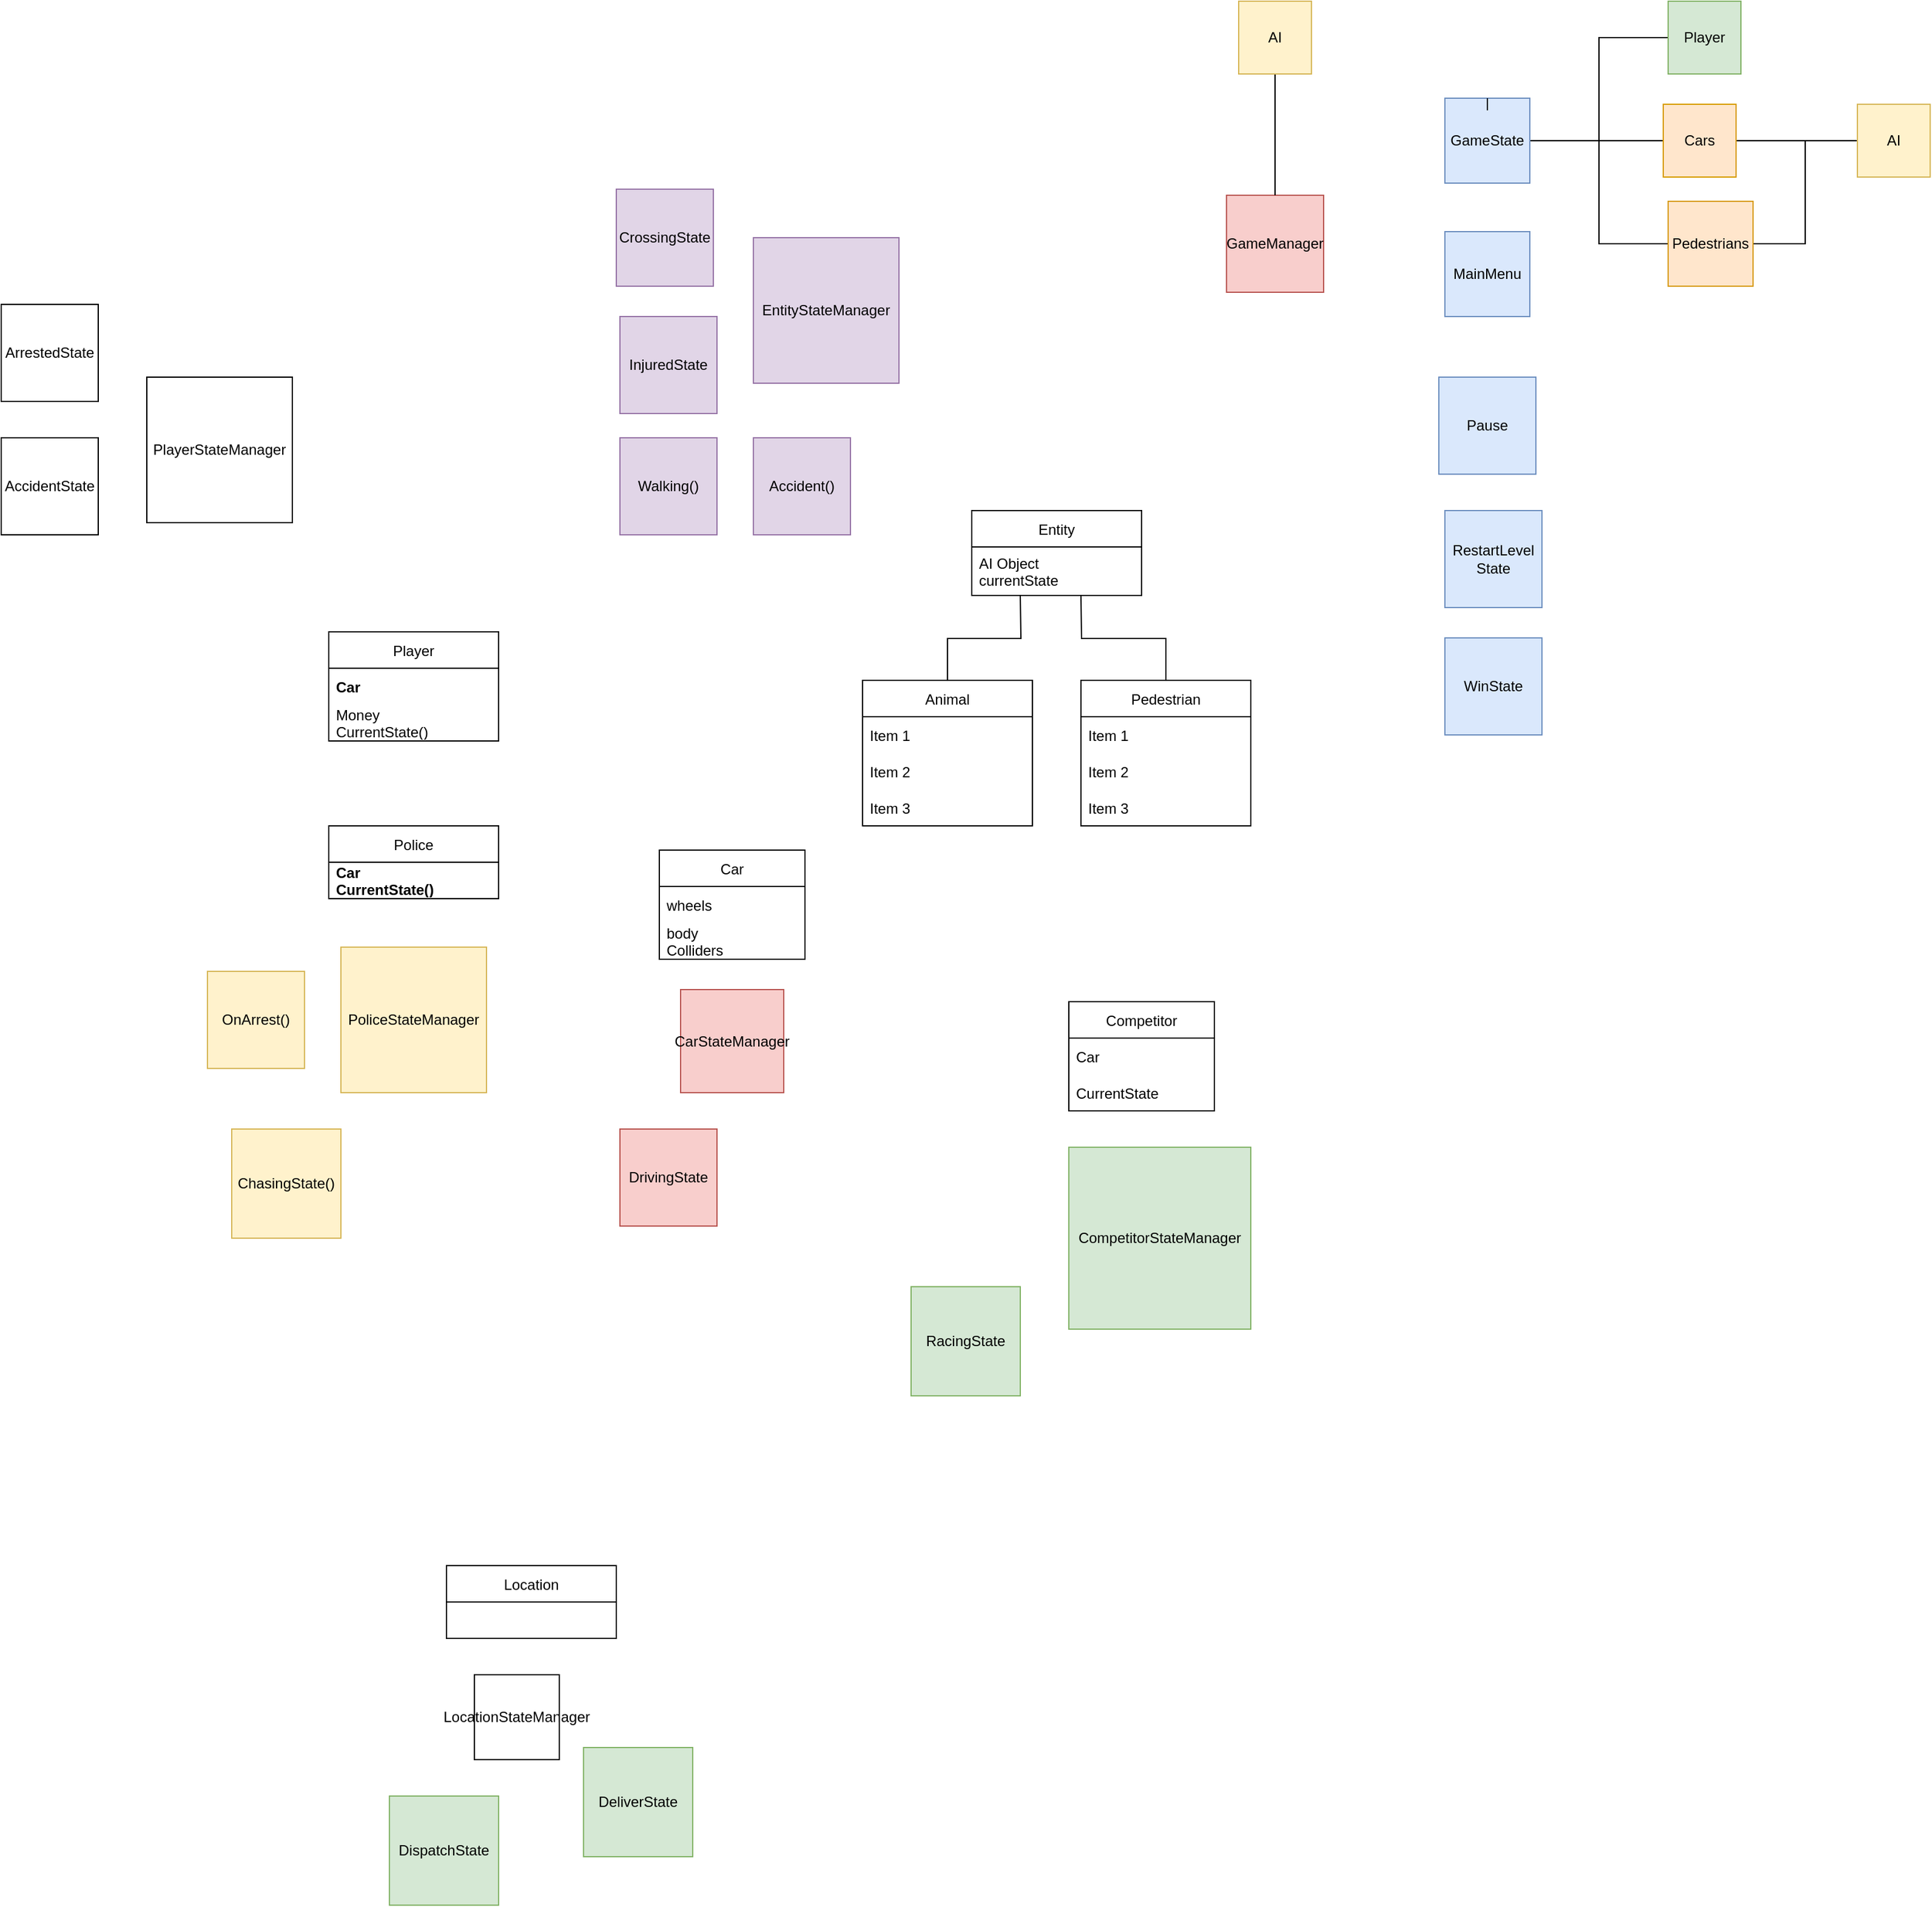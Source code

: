 <mxfile version="20.2.2" type="github">
  <diagram id="KCdFq_aJVYMQJVR3sxZB" name="Page-1">
    <mxGraphModel dx="2600" dy="493" grid="1" gridSize="10" guides="1" tooltips="1" connect="1" arrows="1" fold="1" page="1" pageScale="1" pageWidth="827" pageHeight="1169" math="0" shadow="0">
      <root>
        <mxCell id="0" />
        <mxCell id="1" parent="0" />
        <mxCell id="Yn9IhUXPBxkM2OgWKESt-1" value="GameManager&lt;br&gt;" style="whiteSpace=wrap;html=1;aspect=fixed;fillColor=#f8cecc;strokeColor=#b85450;direction=south;" parent="1" vertex="1">
          <mxGeometry x="50" y="200" width="80" height="80" as="geometry" />
        </mxCell>
        <mxCell id="Yn9IhUXPBxkM2OgWKESt-16" style="edgeStyle=orthogonalEdgeStyle;rounded=0;orthogonalLoop=1;jettySize=auto;html=1;entryX=0;entryY=0.5;entryDx=0;entryDy=0;endArrow=none;endFill=0;strokeColor=default;" parent="1" source="Yn9IhUXPBxkM2OgWKESt-2" target="Yn9IhUXPBxkM2OgWKESt-9" edge="1">
          <mxGeometry relative="1" as="geometry" />
        </mxCell>
        <mxCell id="Yn9IhUXPBxkM2OgWKESt-17" style="edgeStyle=orthogonalEdgeStyle;rounded=0;orthogonalLoop=1;jettySize=auto;html=1;entryX=0;entryY=0.5;entryDx=0;entryDy=0;endArrow=none;endFill=0;strokeColor=default;" parent="1" source="Yn9IhUXPBxkM2OgWKESt-2" target="Yn9IhUXPBxkM2OgWKESt-5" edge="1">
          <mxGeometry relative="1" as="geometry" />
        </mxCell>
        <mxCell id="Yn9IhUXPBxkM2OgWKESt-18" style="edgeStyle=orthogonalEdgeStyle;rounded=0;orthogonalLoop=1;jettySize=auto;html=1;endArrow=none;endFill=0;strokeColor=default;" parent="1" source="Yn9IhUXPBxkM2OgWKESt-2" target="Yn9IhUXPBxkM2OgWKESt-8" edge="1">
          <mxGeometry relative="1" as="geometry" />
        </mxCell>
        <mxCell id="Yn9IhUXPBxkM2OgWKESt-2" value="GameState" style="whiteSpace=wrap;html=1;aspect=fixed;fillColor=#dae8fc;strokeColor=#6c8ebf;" parent="1" vertex="1">
          <mxGeometry x="230" y="120" width="70" height="70" as="geometry" />
        </mxCell>
        <mxCell id="Yn9IhUXPBxkM2OgWKESt-3" value="MainMenu" style="whiteSpace=wrap;html=1;aspect=fixed;fillColor=#dae8fc;strokeColor=#6c8ebf;" parent="1" vertex="1">
          <mxGeometry x="230" y="230" width="70" height="70" as="geometry" />
        </mxCell>
        <mxCell id="Yn9IhUXPBxkM2OgWKESt-5" value="Player" style="whiteSpace=wrap;html=1;aspect=fixed;fillColor=#d5e8d4;strokeColor=#82b366;" parent="1" vertex="1">
          <mxGeometry x="414" y="40" width="60" height="60" as="geometry" />
        </mxCell>
        <mxCell id="Yn9IhUXPBxkM2OgWKESt-7" value="" style="edgeStyle=orthogonalEdgeStyle;rounded=0;orthogonalLoop=1;jettySize=auto;html=1;strokeColor=default;endArrow=none;endFill=0;" parent="1" source="Yn9IhUXPBxkM2OgWKESt-6" target="Yn9IhUXPBxkM2OgWKESt-1" edge="1">
          <mxGeometry relative="1" as="geometry" />
        </mxCell>
        <mxCell id="Yn9IhUXPBxkM2OgWKESt-6" value="AI" style="whiteSpace=wrap;html=1;aspect=fixed;fillColor=#fff2cc;strokeColor=#d6b656;" parent="1" vertex="1">
          <mxGeometry x="60" y="40" width="60" height="60" as="geometry" />
        </mxCell>
        <mxCell id="Yn9IhUXPBxkM2OgWKESt-11" style="edgeStyle=orthogonalEdgeStyle;rounded=0;orthogonalLoop=1;jettySize=auto;html=1;entryX=0;entryY=0.5;entryDx=0;entryDy=0;endArrow=none;endFill=0;strokeColor=default;" parent="1" source="Yn9IhUXPBxkM2OgWKESt-8" target="Yn9IhUXPBxkM2OgWKESt-10" edge="1">
          <mxGeometry relative="1" as="geometry" />
        </mxCell>
        <mxCell id="Yn9IhUXPBxkM2OgWKESt-8" value="Cars" style="whiteSpace=wrap;html=1;aspect=fixed;fillColor=#ffe6cc;strokeColor=#d79b00;" parent="1" vertex="1">
          <mxGeometry x="410" y="125" width="60" height="60" as="geometry" />
        </mxCell>
        <mxCell id="Yn9IhUXPBxkM2OgWKESt-12" style="edgeStyle=orthogonalEdgeStyle;rounded=0;orthogonalLoop=1;jettySize=auto;html=1;entryX=0;entryY=0.5;entryDx=0;entryDy=0;endArrow=none;endFill=0;strokeColor=default;" parent="1" source="Yn9IhUXPBxkM2OgWKESt-9" target="Yn9IhUXPBxkM2OgWKESt-10" edge="1">
          <mxGeometry relative="1" as="geometry" />
        </mxCell>
        <mxCell id="Yn9IhUXPBxkM2OgWKESt-9" value="Pedestrians" style="whiteSpace=wrap;html=1;aspect=fixed;fillColor=#ffe6cc;strokeColor=#d79b00;" parent="1" vertex="1">
          <mxGeometry x="414" y="205" width="70" height="70" as="geometry" />
        </mxCell>
        <mxCell id="Yn9IhUXPBxkM2OgWKESt-10" value="AI" style="whiteSpace=wrap;html=1;aspect=fixed;fillColor=#fff2cc;strokeColor=#d6b656;" parent="1" vertex="1">
          <mxGeometry x="570" y="125" width="60" height="60" as="geometry" />
        </mxCell>
        <mxCell id="Yn9IhUXPBxkM2OgWKESt-23" value="Car" style="swimlane;fontStyle=0;childLayout=stackLayout;horizontal=1;startSize=30;horizontalStack=0;resizeParent=1;resizeParentMax=0;resizeLast=0;collapsible=1;marginBottom=0;" parent="1" vertex="1">
          <mxGeometry x="-417.5" y="740" width="120" height="90" as="geometry" />
        </mxCell>
        <mxCell id="Yn9IhUXPBxkM2OgWKESt-25" value="wheels" style="text;strokeColor=none;fillColor=none;align=left;verticalAlign=middle;spacingLeft=4;spacingRight=4;overflow=hidden;points=[[0,0.5],[1,0.5]];portConstraint=eastwest;rotatable=0;" parent="Yn9IhUXPBxkM2OgWKESt-23" vertex="1">
          <mxGeometry y="30" width="120" height="30" as="geometry" />
        </mxCell>
        <mxCell id="Yn9IhUXPBxkM2OgWKESt-26" value="body&#xa;Colliders" style="text;strokeColor=none;fillColor=none;align=left;verticalAlign=middle;spacingLeft=4;spacingRight=4;overflow=hidden;points=[[0,0.5],[1,0.5]];portConstraint=eastwest;rotatable=0;" parent="Yn9IhUXPBxkM2OgWKESt-23" vertex="1">
          <mxGeometry y="60" width="120" height="30" as="geometry" />
        </mxCell>
        <mxCell id="Yn9IhUXPBxkM2OgWKESt-36" value="Player" style="swimlane;fontStyle=0;childLayout=stackLayout;horizontal=1;startSize=30;horizontalStack=0;resizeParent=1;resizeParentMax=0;resizeLast=0;collapsible=1;marginBottom=0;" parent="1" vertex="1">
          <mxGeometry x="-690" y="560" width="140" height="90" as="geometry" />
        </mxCell>
        <mxCell id="Yn9IhUXPBxkM2OgWKESt-37" value="Car" style="text;strokeColor=none;fillColor=none;align=left;verticalAlign=middle;spacingLeft=4;spacingRight=4;overflow=hidden;points=[[0,0.5],[1,0.5]];portConstraint=eastwest;rotatable=0;fontStyle=1" parent="Yn9IhUXPBxkM2OgWKESt-36" vertex="1">
          <mxGeometry y="30" width="140" height="30" as="geometry" />
        </mxCell>
        <mxCell id="Yn9IhUXPBxkM2OgWKESt-38" value="Money&#xa;CurrentState()" style="text;strokeColor=none;fillColor=none;align=left;verticalAlign=middle;spacingLeft=4;spacingRight=4;overflow=hidden;points=[[0,0.5],[1,0.5]];portConstraint=eastwest;rotatable=0;" parent="Yn9IhUXPBxkM2OgWKESt-36" vertex="1">
          <mxGeometry y="60" width="140" height="30" as="geometry" />
        </mxCell>
        <mxCell id="Yn9IhUXPBxkM2OgWKESt-45" value="Police" style="swimlane;fontStyle=0;childLayout=stackLayout;horizontal=1;startSize=30;horizontalStack=0;resizeParent=1;resizeParentMax=0;resizeLast=0;collapsible=1;marginBottom=0;" parent="1" vertex="1">
          <mxGeometry x="-690" y="720" width="140" height="60" as="geometry" />
        </mxCell>
        <mxCell id="Yn9IhUXPBxkM2OgWKESt-46" value="Car&#xa;CurrentState()" style="text;strokeColor=none;fillColor=none;align=left;verticalAlign=middle;spacingLeft=4;spacingRight=4;overflow=hidden;points=[[0,0.5],[1,0.5]];portConstraint=eastwest;rotatable=0;fontStyle=1" parent="Yn9IhUXPBxkM2OgWKESt-45" vertex="1">
          <mxGeometry y="30" width="140" height="30" as="geometry" />
        </mxCell>
        <mxCell id="Yn9IhUXPBxkM2OgWKESt-48" value="ChasingState()" style="whiteSpace=wrap;html=1;aspect=fixed;fillColor=#fff2cc;strokeColor=#d6b656;" parent="1" vertex="1">
          <mxGeometry x="-770" y="970" width="90" height="90" as="geometry" />
        </mxCell>
        <mxCell id="Yn9IhUXPBxkM2OgWKESt-49" value="OnArrest()" style="whiteSpace=wrap;html=1;aspect=fixed;fillColor=#fff2cc;strokeColor=#d6b656;" parent="1" vertex="1">
          <mxGeometry x="-790" y="840" width="80" height="80" as="geometry" />
        </mxCell>
        <mxCell id="Yn9IhUXPBxkM2OgWKESt-55" value="ArrestedState" style="whiteSpace=wrap;html=1;aspect=fixed;" parent="1" vertex="1">
          <mxGeometry x="-960" y="290" width="80" height="80" as="geometry" />
        </mxCell>
        <mxCell id="Yn9IhUXPBxkM2OgWKESt-56" value="PoliceStateManager" style="whiteSpace=wrap;html=1;aspect=fixed;fillColor=#fff2cc;strokeColor=#d6b656;" parent="1" vertex="1">
          <mxGeometry x="-680" y="820" width="120" height="120" as="geometry" />
        </mxCell>
        <mxCell id="Yn9IhUXPBxkM2OgWKESt-57" value="PlayerStateManager" style="whiteSpace=wrap;html=1;aspect=fixed;" parent="1" vertex="1">
          <mxGeometry x="-840" y="350" width="120" height="120" as="geometry" />
        </mxCell>
        <mxCell id="Yn9IhUXPBxkM2OgWKESt-74" style="edgeStyle=orthogonalEdgeStyle;rounded=0;orthogonalLoop=1;jettySize=auto;html=1;endArrow=none;endFill=0;strokeColor=default;" parent="1" source="Yn9IhUXPBxkM2OgWKESt-58" edge="1">
          <mxGeometry relative="1" as="geometry">
            <mxPoint x="-120" y="530" as="targetPoint" />
          </mxGeometry>
        </mxCell>
        <mxCell id="Yn9IhUXPBxkM2OgWKESt-58" value="Animal" style="swimlane;fontStyle=0;childLayout=stackLayout;horizontal=1;startSize=30;horizontalStack=0;resizeParent=1;resizeParentMax=0;resizeLast=0;collapsible=1;marginBottom=0;" parent="1" vertex="1">
          <mxGeometry x="-250" y="600" width="140" height="120" as="geometry" />
        </mxCell>
        <mxCell id="Yn9IhUXPBxkM2OgWKESt-59" value="Item 1" style="text;strokeColor=none;fillColor=none;align=left;verticalAlign=middle;spacingLeft=4;spacingRight=4;overflow=hidden;points=[[0,0.5],[1,0.5]];portConstraint=eastwest;rotatable=0;" parent="Yn9IhUXPBxkM2OgWKESt-58" vertex="1">
          <mxGeometry y="30" width="140" height="30" as="geometry" />
        </mxCell>
        <mxCell id="Yn9IhUXPBxkM2OgWKESt-60" value="Item 2" style="text;strokeColor=none;fillColor=none;align=left;verticalAlign=middle;spacingLeft=4;spacingRight=4;overflow=hidden;points=[[0,0.5],[1,0.5]];portConstraint=eastwest;rotatable=0;" parent="Yn9IhUXPBxkM2OgWKESt-58" vertex="1">
          <mxGeometry y="60" width="140" height="30" as="geometry" />
        </mxCell>
        <mxCell id="Yn9IhUXPBxkM2OgWKESt-61" value="Item 3" style="text;strokeColor=none;fillColor=none;align=left;verticalAlign=middle;spacingLeft=4;spacingRight=4;overflow=hidden;points=[[0,0.5],[1,0.5]];portConstraint=eastwest;rotatable=0;" parent="Yn9IhUXPBxkM2OgWKESt-58" vertex="1">
          <mxGeometry y="90" width="140" height="30" as="geometry" />
        </mxCell>
        <mxCell id="Yn9IhUXPBxkM2OgWKESt-75" style="edgeStyle=orthogonalEdgeStyle;rounded=0;orthogonalLoop=1;jettySize=auto;html=1;endArrow=none;endFill=0;strokeColor=default;" parent="1" source="Yn9IhUXPBxkM2OgWKESt-62" edge="1">
          <mxGeometry relative="1" as="geometry">
            <mxPoint x="-70" y="530" as="targetPoint" />
          </mxGeometry>
        </mxCell>
        <mxCell id="Yn9IhUXPBxkM2OgWKESt-62" value="Pedestrian" style="swimlane;fontStyle=0;childLayout=stackLayout;horizontal=1;startSize=30;horizontalStack=0;resizeParent=1;resizeParentMax=0;resizeLast=0;collapsible=1;marginBottom=0;" parent="1" vertex="1">
          <mxGeometry x="-70" y="600" width="140" height="120" as="geometry" />
        </mxCell>
        <mxCell id="Yn9IhUXPBxkM2OgWKESt-63" value="Item 1" style="text;strokeColor=none;fillColor=none;align=left;verticalAlign=middle;spacingLeft=4;spacingRight=4;overflow=hidden;points=[[0,0.5],[1,0.5]];portConstraint=eastwest;rotatable=0;" parent="Yn9IhUXPBxkM2OgWKESt-62" vertex="1">
          <mxGeometry y="30" width="140" height="30" as="geometry" />
        </mxCell>
        <mxCell id="Yn9IhUXPBxkM2OgWKESt-64" value="Item 2" style="text;strokeColor=none;fillColor=none;align=left;verticalAlign=middle;spacingLeft=4;spacingRight=4;overflow=hidden;points=[[0,0.5],[1,0.5]];portConstraint=eastwest;rotatable=0;" parent="Yn9IhUXPBxkM2OgWKESt-62" vertex="1">
          <mxGeometry y="60" width="140" height="30" as="geometry" />
        </mxCell>
        <mxCell id="Yn9IhUXPBxkM2OgWKESt-65" value="Item 3" style="text;strokeColor=none;fillColor=none;align=left;verticalAlign=middle;spacingLeft=4;spacingRight=4;overflow=hidden;points=[[0,0.5],[1,0.5]];portConstraint=eastwest;rotatable=0;" parent="Yn9IhUXPBxkM2OgWKESt-62" vertex="1">
          <mxGeometry y="90" width="140" height="30" as="geometry" />
        </mxCell>
        <mxCell id="Yn9IhUXPBxkM2OgWKESt-66" value="CrossingState" style="whiteSpace=wrap;html=1;aspect=fixed;fillColor=#e1d5e7;strokeColor=#9673a6;" parent="1" vertex="1">
          <mxGeometry x="-453" y="195" width="80" height="80" as="geometry" />
        </mxCell>
        <mxCell id="Yn9IhUXPBxkM2OgWKESt-67" value="EntityStateManager" style="whiteSpace=wrap;html=1;aspect=fixed;fillColor=#e1d5e7;strokeColor=#9673a6;" parent="1" vertex="1">
          <mxGeometry x="-340" y="235" width="120" height="120" as="geometry" />
        </mxCell>
        <mxCell id="Yn9IhUXPBxkM2OgWKESt-68" value="Entity" style="swimlane;fontStyle=0;childLayout=stackLayout;horizontal=1;startSize=30;horizontalStack=0;resizeParent=1;resizeParentMax=0;resizeLast=0;collapsible=1;marginBottom=0;" parent="1" vertex="1">
          <mxGeometry x="-160" y="460" width="140" height="70" as="geometry" />
        </mxCell>
        <mxCell id="Yn9IhUXPBxkM2OgWKESt-69" value="AI Object&#xa;currentState" style="text;strokeColor=none;fillColor=none;align=left;verticalAlign=middle;spacingLeft=4;spacingRight=4;overflow=hidden;points=[[0,0.5],[1,0.5]];portConstraint=eastwest;rotatable=0;" parent="Yn9IhUXPBxkM2OgWKESt-68" vertex="1">
          <mxGeometry y="30" width="140" height="40" as="geometry" />
        </mxCell>
        <mxCell id="Yn9IhUXPBxkM2OgWKESt-72" value="InjuredState" style="whiteSpace=wrap;html=1;aspect=fixed;fillColor=#e1d5e7;strokeColor=#9673a6;" parent="1" vertex="1">
          <mxGeometry x="-450" y="300" width="80" height="80" as="geometry" />
        </mxCell>
        <mxCell id="Yn9IhUXPBxkM2OgWKESt-73" value="Walking()" style="whiteSpace=wrap;html=1;aspect=fixed;fillColor=#e1d5e7;strokeColor=#9673a6;" parent="1" vertex="1">
          <mxGeometry x="-450" y="400" width="80" height="80" as="geometry" />
        </mxCell>
        <mxCell id="Yn9IhUXPBxkM2OgWKESt-76" value="Competitor" style="swimlane;fontStyle=0;childLayout=stackLayout;horizontal=1;startSize=30;horizontalStack=0;resizeParent=1;resizeParentMax=0;resizeLast=0;collapsible=1;marginBottom=0;" parent="1" vertex="1">
          <mxGeometry x="-80" y="865" width="120" height="90" as="geometry" />
        </mxCell>
        <mxCell id="Yn9IhUXPBxkM2OgWKESt-77" value="Car" style="text;strokeColor=none;fillColor=none;align=left;verticalAlign=middle;spacingLeft=4;spacingRight=4;overflow=hidden;points=[[0,0.5],[1,0.5]];portConstraint=eastwest;rotatable=0;" parent="Yn9IhUXPBxkM2OgWKESt-76" vertex="1">
          <mxGeometry y="30" width="120" height="30" as="geometry" />
        </mxCell>
        <mxCell id="Yn9IhUXPBxkM2OgWKESt-78" value="CurrentState" style="text;strokeColor=none;fillColor=none;align=left;verticalAlign=middle;spacingLeft=4;spacingRight=4;overflow=hidden;points=[[0,0.5],[1,0.5]];portConstraint=eastwest;rotatable=0;" parent="Yn9IhUXPBxkM2OgWKESt-76" vertex="1">
          <mxGeometry y="60" width="120" height="30" as="geometry" />
        </mxCell>
        <mxCell id="Yn9IhUXPBxkM2OgWKESt-80" value="CompetitorStateManager" style="whiteSpace=wrap;html=1;aspect=fixed;fillColor=#d5e8d4;strokeColor=#82b366;" parent="1" vertex="1">
          <mxGeometry x="-80" y="985" width="150" height="150" as="geometry" />
        </mxCell>
        <mxCell id="Yn9IhUXPBxkM2OgWKESt-81" value="CarStateManager" style="whiteSpace=wrap;html=1;aspect=fixed;fillColor=#f8cecc;strokeColor=#b85450;" parent="1" vertex="1">
          <mxGeometry x="-400" y="855" width="85" height="85" as="geometry" />
        </mxCell>
        <mxCell id="Yn9IhUXPBxkM2OgWKESt-82" value="RacingState" style="whiteSpace=wrap;html=1;aspect=fixed;fillColor=#d5e8d4;strokeColor=#82b366;" parent="1" vertex="1">
          <mxGeometry x="-210" y="1100" width="90" height="90" as="geometry" />
        </mxCell>
        <mxCell id="Yn9IhUXPBxkM2OgWKESt-83" value="DrivingState" style="whiteSpace=wrap;html=1;aspect=fixed;fillColor=#f8cecc;strokeColor=#b85450;" parent="1" vertex="1">
          <mxGeometry x="-450" y="970" width="80" height="80" as="geometry" />
        </mxCell>
        <mxCell id="Yn9IhUXPBxkM2OgWKESt-84" value="AccidentState" style="whiteSpace=wrap;html=1;aspect=fixed;" parent="1" vertex="1">
          <mxGeometry x="-960" y="400" width="80" height="80" as="geometry" />
        </mxCell>
        <mxCell id="Yn9IhUXPBxkM2OgWKESt-85" value="Accident()" style="whiteSpace=wrap;html=1;aspect=fixed;fillColor=#e1d5e7;strokeColor=#9673a6;" parent="1" vertex="1">
          <mxGeometry x="-340" y="400" width="80" height="80" as="geometry" />
        </mxCell>
        <mxCell id="Yn9IhUXPBxkM2OgWKESt-86" style="edgeStyle=orthogonalEdgeStyle;rounded=0;orthogonalLoop=1;jettySize=auto;html=1;exitX=0.5;exitY=0;exitDx=0;exitDy=0;entryX=0.5;entryY=0.143;entryDx=0;entryDy=0;entryPerimeter=0;endArrow=none;endFill=0;strokeColor=default;" parent="1" source="Yn9IhUXPBxkM2OgWKESt-2" target="Yn9IhUXPBxkM2OgWKESt-2" edge="1">
          <mxGeometry relative="1" as="geometry" />
        </mxCell>
        <mxCell id="Yn9IhUXPBxkM2OgWKESt-87" value="RestartLevel&lt;br&gt;State" style="whiteSpace=wrap;html=1;aspect=fixed;fillColor=#dae8fc;strokeColor=#6c8ebf;" parent="1" vertex="1">
          <mxGeometry x="230" y="460" width="80" height="80" as="geometry" />
        </mxCell>
        <mxCell id="Yn9IhUXPBxkM2OgWKESt-88" value="WinState" style="whiteSpace=wrap;html=1;aspect=fixed;fillColor=#dae8fc;strokeColor=#6c8ebf;" parent="1" vertex="1">
          <mxGeometry x="230" y="565" width="80" height="80" as="geometry" />
        </mxCell>
        <mxCell id="Yn9IhUXPBxkM2OgWKESt-90" value="Pause" style="whiteSpace=wrap;html=1;aspect=fixed;fillColor=#dae8fc;strokeColor=#6c8ebf;" parent="1" vertex="1">
          <mxGeometry x="225" y="350" width="80" height="80" as="geometry" />
        </mxCell>
        <mxCell id="Yn9IhUXPBxkM2OgWKESt-92" value="DeliverState" style="whiteSpace=wrap;html=1;aspect=fixed;fillColor=#d5e8d4;strokeColor=#82b366;" parent="1" vertex="1">
          <mxGeometry x="-480" y="1480" width="90" height="90" as="geometry" />
        </mxCell>
        <mxCell id="Yn9IhUXPBxkM2OgWKESt-94" value="Location" style="swimlane;fontStyle=0;childLayout=stackLayout;horizontal=1;startSize=30;horizontalStack=0;resizeParent=1;resizeParentMax=0;resizeLast=0;collapsible=1;marginBottom=0;" parent="1" vertex="1">
          <mxGeometry x="-593" y="1330" width="140" height="60" as="geometry" />
        </mxCell>
        <mxCell id="Yn9IhUXPBxkM2OgWKESt-97" value="LocationStateManager" style="whiteSpace=wrap;html=1;aspect=fixed;" parent="1" vertex="1">
          <mxGeometry x="-570" y="1420" width="70" height="70" as="geometry" />
        </mxCell>
        <mxCell id="Yn9IhUXPBxkM2OgWKESt-98" value="DispatchState" style="whiteSpace=wrap;html=1;aspect=fixed;fillColor=#d5e8d4;strokeColor=#82b366;" parent="1" vertex="1">
          <mxGeometry x="-640" y="1520" width="90" height="90" as="geometry" />
        </mxCell>
      </root>
    </mxGraphModel>
  </diagram>
</mxfile>
